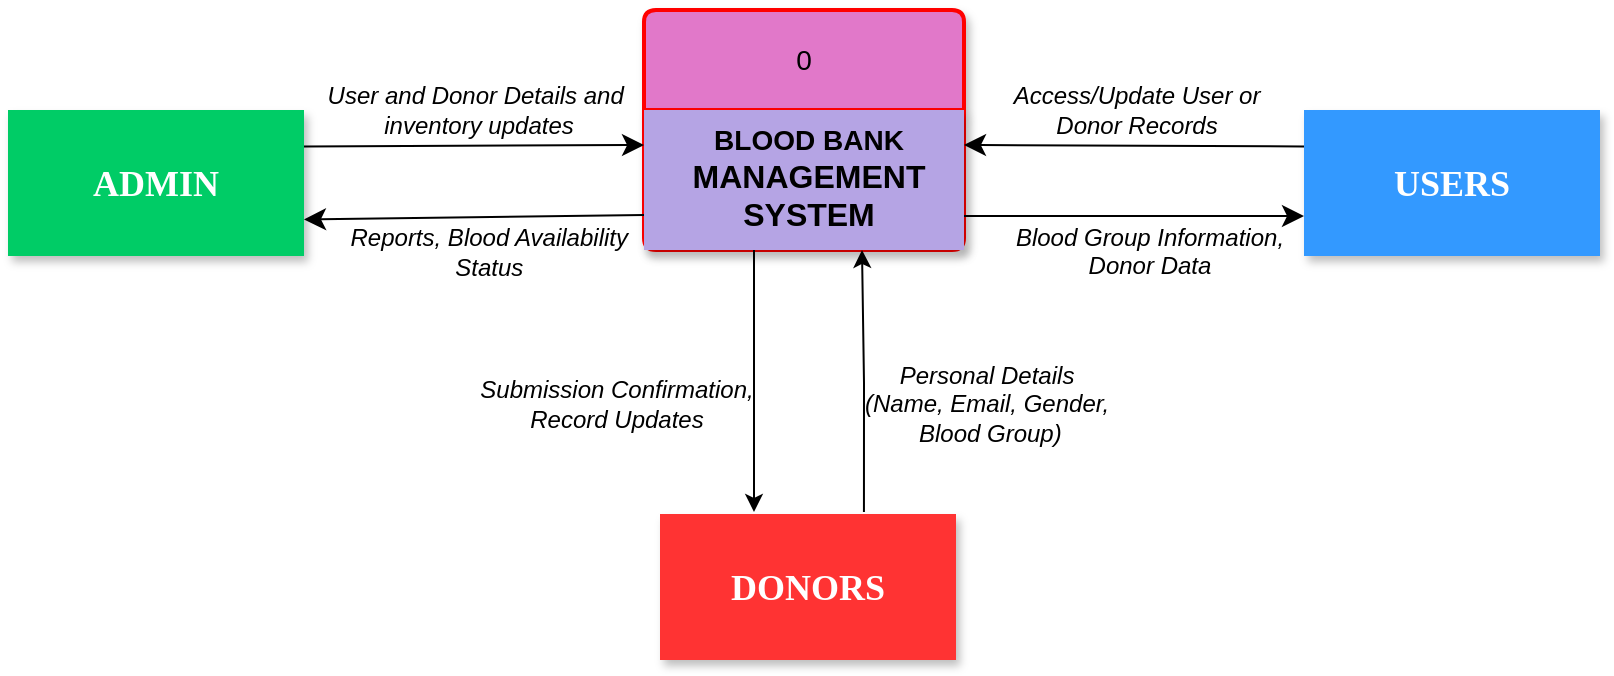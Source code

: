 <mxfile version="25.0.3">
  <diagram name="Page-1" id="VlIqtGdM2LPgZtYKvsg4">
    <mxGraphModel dx="1690" dy="538" grid="0" gridSize="10" guides="1" tooltips="1" connect="1" arrows="1" fold="1" page="0" pageScale="1" pageWidth="850" pageHeight="1100" math="0" shadow="0">
      <root>
        <mxCell id="0" />
        <mxCell id="1" parent="0" />
        <mxCell id="HRdYmR9VLRg84Kk0U1A5-1" value="0" style="swimlane;childLayout=stackLayout;horizontal=1;startSize=50;horizontalStack=0;rounded=1;fontSize=14;fontStyle=0;strokeWidth=2;resizeParent=0;resizeLast=1;shadow=1;dashed=0;align=center;arcSize=4;whiteSpace=wrap;html=1;fillColor=#E178C9;strokeColor=#FF0000;" parent="1" vertex="1">
          <mxGeometry x="84" y="52" width="160" height="120" as="geometry" />
        </mxCell>
        <mxCell id="HRdYmR9VLRg84Kk0U1A5-2" value="&lt;div&gt;&lt;font style=&quot;font-size: 14px;&quot;&gt;&lt;b&gt;BLOOD BANK&lt;/b&gt;&lt;/font&gt;&lt;/div&gt;&lt;div&gt;&lt;font size=&quot;3&quot;&gt;&lt;b&gt;MANAGEMENT&lt;/b&gt;&lt;/font&gt;&lt;/div&gt;&lt;div&gt;&lt;font size=&quot;3&quot;&gt;&lt;b&gt;SYSTEM&lt;br&gt;&lt;/b&gt;&lt;/font&gt;&lt;/div&gt;" style="align=center;strokeColor=none;fillColor=#B5A4E4;spacingLeft=4;fontSize=12;verticalAlign=top;resizable=0;rotatable=0;part=1;html=1;shadow=1;" parent="HRdYmR9VLRg84Kk0U1A5-1" vertex="1">
          <mxGeometry y="50" width="160" height="70" as="geometry" />
        </mxCell>
        <mxCell id="HRdYmR9VLRg84Kk0U1A5-10" style="edgeStyle=none;curved=1;rounded=0;orthogonalLoop=1;jettySize=auto;html=1;exitX=1;exitY=0.25;exitDx=0;exitDy=0;entryX=0;entryY=0.25;entryDx=0;entryDy=0;fontSize=12;startSize=8;endSize=8;" parent="1" source="HRdYmR9VLRg84Kk0U1A5-5" target="HRdYmR9VLRg84Kk0U1A5-2" edge="1">
          <mxGeometry relative="1" as="geometry" />
        </mxCell>
        <mxCell id="HRdYmR9VLRg84Kk0U1A5-5" value="&lt;div&gt;&lt;font color=&quot;#ffffff&quot; face=&quot;Tahoma&quot; style=&quot;font-size: 18px;&quot;&gt;&lt;b&gt;ADMIN&lt;/b&gt;&lt;/font&gt;&lt;/div&gt;" style="whiteSpace=wrap;html=1;align=center;fillColor=#00CC66;shadow=1;strokeColor=none;" parent="1" vertex="1">
          <mxGeometry x="-234" y="102" width="148" height="73" as="geometry" />
        </mxCell>
        <mxCell id="HRdYmR9VLRg84Kk0U1A5-24" style="edgeStyle=orthogonalEdgeStyle;rounded=0;orthogonalLoop=1;jettySize=auto;html=1;exitX=0.25;exitY=1;exitDx=0;exitDy=0;" parent="1" edge="1">
          <mxGeometry relative="1" as="geometry">
            <mxPoint x="139" y="303" as="targetPoint" />
            <mxPoint x="139" y="172" as="sourcePoint" />
          </mxGeometry>
        </mxCell>
        <mxCell id="HRdYmR9VLRg84Kk0U1A5-13" value="&lt;div&gt;&lt;font face=&quot;Tahoma&quot; color=&quot;#ffffff&quot; style=&quot;font-size: 18px;&quot;&gt;&lt;b&gt;DONORS&lt;/b&gt;&lt;/font&gt;&lt;/div&gt;" style="whiteSpace=wrap;html=1;align=center;strokeColor=none;fillColor=#FF3333;shadow=1;" parent="1" vertex="1">
          <mxGeometry x="92" y="304" width="148" height="73" as="geometry" />
        </mxCell>
        <mxCell id="HRdYmR9VLRg84Kk0U1A5-17" style="edgeStyle=none;curved=1;rounded=0;orthogonalLoop=1;jettySize=auto;html=1;exitX=0;exitY=0.25;exitDx=0;exitDy=0;entryX=1;entryY=0.25;entryDx=0;entryDy=0;fontSize=12;startSize=8;endSize=8;" parent="1" source="HRdYmR9VLRg84Kk0U1A5-14" target="HRdYmR9VLRg84Kk0U1A5-2" edge="1">
          <mxGeometry relative="1" as="geometry" />
        </mxCell>
        <mxCell id="HRdYmR9VLRg84Kk0U1A5-14" value="&lt;div&gt;&lt;font color=&quot;#ffffff&quot; face=&quot;Tahoma&quot; style=&quot;font-size: 18px;&quot;&gt;&lt;b&gt;USERS&lt;/b&gt;&lt;/font&gt;&lt;/div&gt;" style="whiteSpace=wrap;html=1;align=center;shadow=1;fillColor=#3399FF;strokeColor=none;" parent="1" vertex="1">
          <mxGeometry x="414" y="102" width="148" height="73" as="geometry" />
        </mxCell>
        <mxCell id="HRdYmR9VLRg84Kk0U1A5-15" style="edgeStyle=none;curved=1;rounded=0;orthogonalLoop=1;jettySize=auto;html=1;exitX=0;exitY=0.75;exitDx=0;exitDy=0;entryX=1;entryY=0.75;entryDx=0;entryDy=0;fontSize=12;startSize=8;endSize=8;" parent="1" source="HRdYmR9VLRg84Kk0U1A5-2" target="HRdYmR9VLRg84Kk0U1A5-5" edge="1">
          <mxGeometry relative="1" as="geometry" />
        </mxCell>
        <mxCell id="HRdYmR9VLRg84Kk0U1A5-20" style="edgeStyle=none;curved=1;rounded=0;orthogonalLoop=1;jettySize=auto;html=1;exitX=1;exitY=0.25;exitDx=0;exitDy=0;entryX=0;entryY=0.25;entryDx=0;entryDy=0;fontSize=12;startSize=8;endSize=8;" parent="1" edge="1">
          <mxGeometry relative="1" as="geometry">
            <mxPoint x="244" y="155" as="sourcePoint" />
            <mxPoint x="414" y="155" as="targetPoint" />
          </mxGeometry>
        </mxCell>
        <mxCell id="HRdYmR9VLRg84Kk0U1A5-23" style="edgeStyle=orthogonalEdgeStyle;rounded=0;orthogonalLoop=1;jettySize=auto;html=1;exitX=0.689;exitY=-0.014;exitDx=0;exitDy=0;exitPerimeter=0;" parent="1" source="HRdYmR9VLRg84Kk0U1A5-13" edge="1">
          <mxGeometry relative="1" as="geometry">
            <mxPoint x="193" y="172" as="targetPoint" />
            <mxPoint x="193" y="300" as="sourcePoint" />
          </mxGeometry>
        </mxCell>
        <mxCell id="HRdYmR9VLRg84Kk0U1A5-25" value="&lt;div align=&quot;center&quot;&gt;&lt;i&gt;User and Donor Details and&amp;nbsp;&lt;/i&gt;&lt;/div&gt;&lt;div align=&quot;center&quot;&gt;&lt;i&gt;inventory updates&lt;/i&gt;&lt;/div&gt;" style="text;html=1;align=center;verticalAlign=middle;resizable=0;points=[];autosize=1;strokeColor=none;fillColor=none;" parent="1" vertex="1">
          <mxGeometry x="-82" y="81" width="166" height="41" as="geometry" />
        </mxCell>
        <mxCell id="HRdYmR9VLRg84Kk0U1A5-26" value="&lt;div align=&quot;center&quot;&gt;&lt;i&gt;Access/Update User or&lt;/i&gt;&lt;/div&gt;&lt;div align=&quot;center&quot;&gt;&lt;i&gt;Donor Records&lt;/i&gt;&lt;br&gt;&lt;/div&gt;" style="text;html=1;align=center;verticalAlign=middle;resizable=0;points=[];autosize=1;strokeColor=none;fillColor=none;" parent="1" vertex="1">
          <mxGeometry x="259" y="81" width="141" height="41" as="geometry" />
        </mxCell>
        <mxCell id="HRdYmR9VLRg84Kk0U1A5-27" value="&lt;div align=&quot;center&quot;&gt;&lt;i&gt;Blood Group Information,&lt;br&gt;&lt;/i&gt;&lt;/div&gt;&lt;div align=&quot;center&quot;&gt;&lt;i&gt;Donor Data&lt;/i&gt;&lt;/div&gt;" style="text;whiteSpace=wrap;html=1;align=center;" parent="1" vertex="1">
          <mxGeometry x="260" y="152" width="154" height="36" as="geometry" />
        </mxCell>
        <mxCell id="HRdYmR9VLRg84Kk0U1A5-28" value="&lt;div align=&quot;center&quot;&gt;&lt;i&gt;Reports, Blood Availability&lt;/i&gt;&lt;/div&gt;&lt;div align=&quot;center&quot;&gt;&lt;i&gt;Status&lt;br&gt;&lt;/i&gt;&lt;/div&gt;" style="text;html=1;align=right;verticalAlign=middle;resizable=0;points=[];autosize=1;strokeColor=none;fillColor=none;" parent="1" vertex="1">
          <mxGeometry x="-77" y="152" width="154" height="41" as="geometry" />
        </mxCell>
        <mxCell id="HRdYmR9VLRg84Kk0U1A5-29" value="&lt;div align=&quot;center&quot;&gt;&lt;i&gt;Submission Confirmation,&lt;/i&gt;&lt;/div&gt;&lt;div align=&quot;center&quot;&gt;&lt;i&gt;Record Updates&lt;br&gt;&lt;/i&gt;&lt;/div&gt;" style="text;html=1;align=center;verticalAlign=middle;resizable=0;points=[];autosize=1;strokeColor=none;fillColor=none;" parent="1" vertex="1">
          <mxGeometry x="-6" y="228" width="152" height="41" as="geometry" />
        </mxCell>
        <mxCell id="HRdYmR9VLRg84Kk0U1A5-30" value="&lt;div align=&quot;center&quot;&gt;&lt;i&gt;Personal Details&lt;/i&gt;&lt;/div&gt;&lt;div align=&quot;center&quot;&gt;&lt;i&gt;(Name, Email, Gender,&lt;/i&gt;&lt;/div&gt;&lt;div align=&quot;center&quot;&gt;&lt;i&gt;&amp;nbsp;Blood Group)&lt;br&gt;&lt;/i&gt;&lt;/div&gt;" style="text;html=1;align=center;verticalAlign=middle;resizable=0;points=[];autosize=1;strokeColor=none;fillColor=none;" parent="1" vertex="1">
          <mxGeometry x="186" y="221" width="138" height="55" as="geometry" />
        </mxCell>
      </root>
    </mxGraphModel>
  </diagram>
</mxfile>

